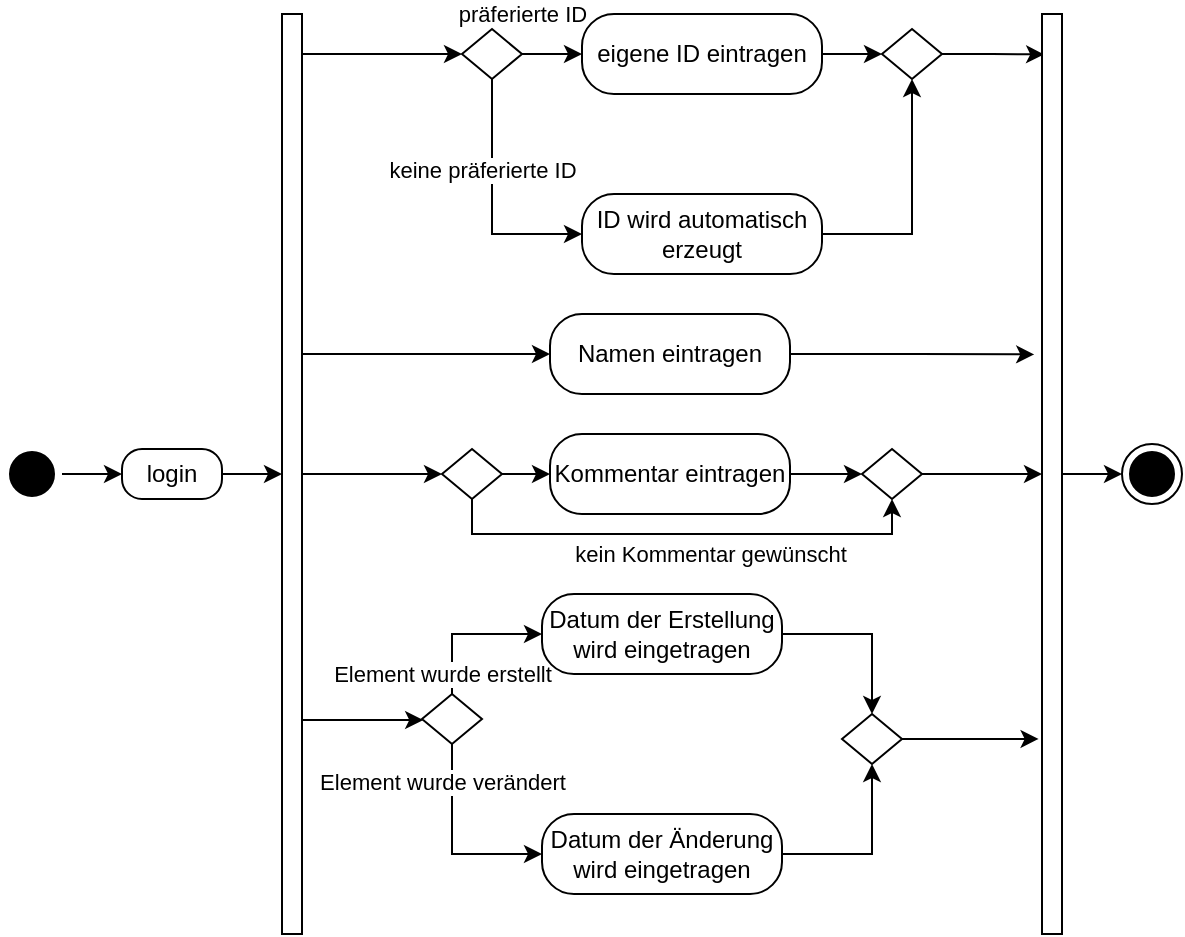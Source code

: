 <mxfile version="14.2.7" type="device"><diagram id="lDkbuQuPCYK_QfUw6AUC" name="Page-1"><mxGraphModel dx="1069" dy="563" grid="1" gridSize="10" guides="1" tooltips="1" connect="1" arrows="1" fold="1" page="1" pageScale="1" pageWidth="827" pageHeight="1169" math="0" shadow="0"><root><mxCell id="0"/><mxCell id="1" parent="0"/><mxCell id="2tlmPyKWDIU_9SgOC5Z9-1" style="edgeStyle=orthogonalEdgeStyle;rounded=0;orthogonalLoop=1;jettySize=auto;html=1;entryX=0;entryY=0.5;entryDx=0;entryDy=0;strokeColor=#000000;" edge="1" parent="1" source="2tlmPyKWDIU_9SgOC5Z9-2" target="2tlmPyKWDIU_9SgOC5Z9-4"><mxGeometry relative="1" as="geometry"/></mxCell><mxCell id="2tlmPyKWDIU_9SgOC5Z9-2" value="" style="ellipse;html=1;shape=startState;fillColor=#000000;" vertex="1" parent="1"><mxGeometry x="80" y="415" width="30" height="30" as="geometry"/></mxCell><mxCell id="2tlmPyKWDIU_9SgOC5Z9-63" style="edgeStyle=orthogonalEdgeStyle;rounded=0;orthogonalLoop=1;jettySize=auto;html=1;" edge="1" parent="1" source="2tlmPyKWDIU_9SgOC5Z9-4" target="2tlmPyKWDIU_9SgOC5Z9-19"><mxGeometry relative="1" as="geometry"/></mxCell><mxCell id="2tlmPyKWDIU_9SgOC5Z9-4" value="login" style="rounded=1;whiteSpace=wrap;html=1;arcSize=40;fontColor=#000000;fillColor=none;" vertex="1" parent="1"><mxGeometry x="140" y="417.5" width="50" height="25" as="geometry"/></mxCell><mxCell id="2tlmPyKWDIU_9SgOC5Z9-5" value="" style="ellipse;html=1;shape=endState;fillColor=#000000;" vertex="1" parent="1"><mxGeometry x="640" y="415" width="30" height="30" as="geometry"/></mxCell><mxCell id="2tlmPyKWDIU_9SgOC5Z9-31" style="edgeStyle=orthogonalEdgeStyle;rounded=0;orthogonalLoop=1;jettySize=auto;html=1;entryX=0;entryY=0.5;entryDx=0;entryDy=0;" edge="1" parent="1" source="2tlmPyKWDIU_9SgOC5Z9-19" target="2tlmPyKWDIU_9SgOC5Z9-24"><mxGeometry relative="1" as="geometry"><Array as="points"><mxPoint x="250" y="220"/><mxPoint x="250" y="220"/></Array></mxGeometry></mxCell><mxCell id="2tlmPyKWDIU_9SgOC5Z9-44" style="edgeStyle=orthogonalEdgeStyle;rounded=0;orthogonalLoop=1;jettySize=auto;html=1;entryX=0;entryY=0.5;entryDx=0;entryDy=0;" edge="1" parent="1" source="2tlmPyKWDIU_9SgOC5Z9-19" target="2tlmPyKWDIU_9SgOC5Z9-32"><mxGeometry relative="1" as="geometry"><Array as="points"><mxPoint x="260" y="370"/><mxPoint x="260" y="370"/></Array></mxGeometry></mxCell><mxCell id="2tlmPyKWDIU_9SgOC5Z9-45" style="edgeStyle=orthogonalEdgeStyle;rounded=0;orthogonalLoop=1;jettySize=auto;html=1;entryX=0;entryY=0.5;entryDx=0;entryDy=0;" edge="1" parent="1" source="2tlmPyKWDIU_9SgOC5Z9-19" target="2tlmPyKWDIU_9SgOC5Z9-37"><mxGeometry relative="1" as="geometry"/></mxCell><mxCell id="2tlmPyKWDIU_9SgOC5Z9-62" style="edgeStyle=orthogonalEdgeStyle;rounded=0;orthogonalLoop=1;jettySize=auto;html=1;" edge="1" parent="1" source="2tlmPyKWDIU_9SgOC5Z9-19" target="2tlmPyKWDIU_9SgOC5Z9-52"><mxGeometry relative="1" as="geometry"><Array as="points"><mxPoint x="250" y="553"/><mxPoint x="250" y="553"/></Array></mxGeometry></mxCell><mxCell id="2tlmPyKWDIU_9SgOC5Z9-19" value="" style="html=1;points=[];perimeter=orthogonalPerimeter;" vertex="1" parent="1"><mxGeometry x="220" y="200" width="10" height="460" as="geometry"/></mxCell><mxCell id="2tlmPyKWDIU_9SgOC5Z9-22" value="präferierte ID" style="edgeStyle=orthogonalEdgeStyle;rounded=0;orthogonalLoop=1;jettySize=auto;html=1;exitX=1;exitY=0.5;exitDx=0;exitDy=0;entryX=0;entryY=0.5;entryDx=0;entryDy=0;strokeColor=#000000;" edge="1" parent="1" source="2tlmPyKWDIU_9SgOC5Z9-24" target="2tlmPyKWDIU_9SgOC5Z9-26"><mxGeometry x="-1" y="20" relative="1" as="geometry"><mxPoint as="offset"/></mxGeometry></mxCell><mxCell id="2tlmPyKWDIU_9SgOC5Z9-23" value="keine präferierte ID" style="edgeStyle=orthogonalEdgeStyle;rounded=0;orthogonalLoop=1;jettySize=auto;html=1;entryX=0;entryY=0.5;entryDx=0;entryDy=0;strokeColor=#000000;" edge="1" parent="1" source="2tlmPyKWDIU_9SgOC5Z9-24" target="2tlmPyKWDIU_9SgOC5Z9-28"><mxGeometry x="-0.268" y="-5" relative="1" as="geometry"><Array as="points"><mxPoint x="325" y="310"/></Array><mxPoint as="offset"/></mxGeometry></mxCell><mxCell id="2tlmPyKWDIU_9SgOC5Z9-24" value="" style="rhombus;whiteSpace=wrap;html=1;fillColor=none;" vertex="1" parent="1"><mxGeometry x="310" y="207.5" width="30" height="25" as="geometry"/></mxCell><mxCell id="2tlmPyKWDIU_9SgOC5Z9-25" style="edgeStyle=orthogonalEdgeStyle;rounded=0;orthogonalLoop=1;jettySize=auto;html=1;entryX=0;entryY=0.5;entryDx=0;entryDy=0;strokeColor=#000000;" edge="1" parent="1" source="2tlmPyKWDIU_9SgOC5Z9-26" target="2tlmPyKWDIU_9SgOC5Z9-30"><mxGeometry relative="1" as="geometry"/></mxCell><mxCell id="2tlmPyKWDIU_9SgOC5Z9-26" value="eigene ID eintragen" style="rounded=1;whiteSpace=wrap;html=1;arcSize=40;fontColor=#000000;fillColor=none;" vertex="1" parent="1"><mxGeometry x="370" y="200" width="120" height="40" as="geometry"/></mxCell><mxCell id="2tlmPyKWDIU_9SgOC5Z9-27" style="edgeStyle=orthogonalEdgeStyle;rounded=0;orthogonalLoop=1;jettySize=auto;html=1;entryX=0.5;entryY=1;entryDx=0;entryDy=0;strokeColor=#000000;" edge="1" parent="1" source="2tlmPyKWDIU_9SgOC5Z9-28" target="2tlmPyKWDIU_9SgOC5Z9-30"><mxGeometry relative="1" as="geometry"/></mxCell><mxCell id="2tlmPyKWDIU_9SgOC5Z9-28" value="ID wird automatisch erzeugt" style="rounded=1;whiteSpace=wrap;html=1;arcSize=40;fontColor=#000000;fillColor=none;" vertex="1" parent="1"><mxGeometry x="370" y="290" width="120" height="40" as="geometry"/></mxCell><mxCell id="2tlmPyKWDIU_9SgOC5Z9-48" style="edgeStyle=orthogonalEdgeStyle;rounded=0;orthogonalLoop=1;jettySize=auto;html=1;entryX=0.107;entryY=0.044;entryDx=0;entryDy=0;entryPerimeter=0;" edge="1" parent="1" source="2tlmPyKWDIU_9SgOC5Z9-30" target="2tlmPyKWDIU_9SgOC5Z9-33"><mxGeometry relative="1" as="geometry"/></mxCell><mxCell id="2tlmPyKWDIU_9SgOC5Z9-30" value="" style="rhombus;whiteSpace=wrap;html=1;fillColor=none;" vertex="1" parent="1"><mxGeometry x="520" y="207.5" width="30" height="25" as="geometry"/></mxCell><mxCell id="2tlmPyKWDIU_9SgOC5Z9-47" style="edgeStyle=orthogonalEdgeStyle;rounded=0;orthogonalLoop=1;jettySize=auto;html=1;entryX=-0.39;entryY=0.37;entryDx=0;entryDy=0;entryPerimeter=0;" edge="1" parent="1" source="2tlmPyKWDIU_9SgOC5Z9-32" target="2tlmPyKWDIU_9SgOC5Z9-33"><mxGeometry relative="1" as="geometry"/></mxCell><mxCell id="2tlmPyKWDIU_9SgOC5Z9-32" value="Namen eintragen" style="rounded=1;whiteSpace=wrap;html=1;arcSize=40;fontColor=#000000;fillColor=none;" vertex="1" parent="1"><mxGeometry x="354" y="350" width="120" height="40" as="geometry"/></mxCell><mxCell id="2tlmPyKWDIU_9SgOC5Z9-64" style="edgeStyle=orthogonalEdgeStyle;rounded=0;orthogonalLoop=1;jettySize=auto;html=1;entryX=0;entryY=0.5;entryDx=0;entryDy=0;" edge="1" parent="1" source="2tlmPyKWDIU_9SgOC5Z9-33" target="2tlmPyKWDIU_9SgOC5Z9-5"><mxGeometry relative="1" as="geometry"/></mxCell><mxCell id="2tlmPyKWDIU_9SgOC5Z9-33" value="" style="html=1;points=[];perimeter=orthogonalPerimeter;" vertex="1" parent="1"><mxGeometry x="600" y="200" width="10" height="460" as="geometry"/></mxCell><mxCell id="2tlmPyKWDIU_9SgOC5Z9-35" value="" style="edgeStyle=orthogonalEdgeStyle;rounded=0;orthogonalLoop=1;jettySize=auto;html=1;exitX=1;exitY=0.5;exitDx=0;exitDy=0;entryX=0;entryY=0.5;entryDx=0;entryDy=0;strokeColor=#000000;" edge="1" parent="1" source="2tlmPyKWDIU_9SgOC5Z9-37" target="2tlmPyKWDIU_9SgOC5Z9-39"><mxGeometry x="-1" y="20" relative="1" as="geometry"><mxPoint as="offset"/></mxGeometry></mxCell><mxCell id="2tlmPyKWDIU_9SgOC5Z9-36" value="kein Kommentar gewünscht" style="edgeStyle=orthogonalEdgeStyle;rounded=0;orthogonalLoop=1;jettySize=auto;html=1;entryX=0.5;entryY=1;entryDx=0;entryDy=0;strokeColor=#000000;" edge="1" parent="1" source="2tlmPyKWDIU_9SgOC5Z9-37" target="2tlmPyKWDIU_9SgOC5Z9-43"><mxGeometry x="0.11" y="-10" relative="1" as="geometry"><Array as="points"><mxPoint x="315" y="460"/><mxPoint x="525" y="460"/></Array><mxPoint as="offset"/><mxPoint x="360.0" y="520" as="targetPoint"/></mxGeometry></mxCell><mxCell id="2tlmPyKWDIU_9SgOC5Z9-37" value="" style="rhombus;whiteSpace=wrap;html=1;fillColor=none;" vertex="1" parent="1"><mxGeometry x="300" y="417.5" width="30" height="25" as="geometry"/></mxCell><mxCell id="2tlmPyKWDIU_9SgOC5Z9-38" style="edgeStyle=orthogonalEdgeStyle;rounded=0;orthogonalLoop=1;jettySize=auto;html=1;entryX=0;entryY=0.5;entryDx=0;entryDy=0;strokeColor=#000000;" edge="1" parent="1" source="2tlmPyKWDIU_9SgOC5Z9-39" target="2tlmPyKWDIU_9SgOC5Z9-43"><mxGeometry relative="1" as="geometry"/></mxCell><mxCell id="2tlmPyKWDIU_9SgOC5Z9-39" value="Kommentar eintragen" style="rounded=1;whiteSpace=wrap;html=1;arcSize=40;fontColor=#000000;fillColor=none;" vertex="1" parent="1"><mxGeometry x="354" y="410" width="120" height="40" as="geometry"/></mxCell><mxCell id="2tlmPyKWDIU_9SgOC5Z9-49" style="edgeStyle=orthogonalEdgeStyle;rounded=0;orthogonalLoop=1;jettySize=auto;html=1;" edge="1" parent="1" source="2tlmPyKWDIU_9SgOC5Z9-43" target="2tlmPyKWDIU_9SgOC5Z9-33"><mxGeometry relative="1" as="geometry"/></mxCell><mxCell id="2tlmPyKWDIU_9SgOC5Z9-43" value="" style="rhombus;whiteSpace=wrap;html=1;fillColor=none;" vertex="1" parent="1"><mxGeometry x="510" y="417.5" width="30" height="25" as="geometry"/></mxCell><mxCell id="2tlmPyKWDIU_9SgOC5Z9-51" value="Element wurde verändert" style="edgeStyle=orthogonalEdgeStyle;rounded=0;orthogonalLoop=1;jettySize=auto;html=1;entryX=0;entryY=0.5;entryDx=0;entryDy=0;strokeColor=#000000;" edge="1" parent="1" source="2tlmPyKWDIU_9SgOC5Z9-52" target="2tlmPyKWDIU_9SgOC5Z9-56"><mxGeometry x="-0.625" y="-5" relative="1" as="geometry"><Array as="points"><mxPoint x="305" y="620"/></Array><mxPoint as="offset"/></mxGeometry></mxCell><mxCell id="2tlmPyKWDIU_9SgOC5Z9-59" value="Element wurde erstellt" style="edgeStyle=orthogonalEdgeStyle;rounded=0;orthogonalLoop=1;jettySize=auto;html=1;entryX=0;entryY=0.5;entryDx=0;entryDy=0;" edge="1" parent="1" source="2tlmPyKWDIU_9SgOC5Z9-52" target="2tlmPyKWDIU_9SgOC5Z9-54"><mxGeometry x="-0.733" y="5" relative="1" as="geometry"><Array as="points"><mxPoint x="305" y="510"/></Array><mxPoint as="offset"/></mxGeometry></mxCell><mxCell id="2tlmPyKWDIU_9SgOC5Z9-52" value="" style="rhombus;whiteSpace=wrap;html=1;fillColor=none;" vertex="1" parent="1"><mxGeometry x="290" y="540" width="30" height="25" as="geometry"/></mxCell><mxCell id="2tlmPyKWDIU_9SgOC5Z9-60" style="edgeStyle=orthogonalEdgeStyle;rounded=0;orthogonalLoop=1;jettySize=auto;html=1;entryX=0.5;entryY=0;entryDx=0;entryDy=0;" edge="1" parent="1" source="2tlmPyKWDIU_9SgOC5Z9-54" target="2tlmPyKWDIU_9SgOC5Z9-58"><mxGeometry relative="1" as="geometry"/></mxCell><mxCell id="2tlmPyKWDIU_9SgOC5Z9-54" value="Datum der Erstellung wird eingetragen" style="rounded=1;whiteSpace=wrap;html=1;arcSize=40;fontColor=#000000;fillColor=none;" vertex="1" parent="1"><mxGeometry x="350" y="490" width="120" height="40" as="geometry"/></mxCell><mxCell id="2tlmPyKWDIU_9SgOC5Z9-55" style="edgeStyle=orthogonalEdgeStyle;rounded=0;orthogonalLoop=1;jettySize=auto;html=1;entryX=0.5;entryY=1;entryDx=0;entryDy=0;strokeColor=#000000;" edge="1" parent="1" source="2tlmPyKWDIU_9SgOC5Z9-56" target="2tlmPyKWDIU_9SgOC5Z9-58"><mxGeometry relative="1" as="geometry"/></mxCell><mxCell id="2tlmPyKWDIU_9SgOC5Z9-56" value="Datum der Änderung wird eingetragen" style="rounded=1;whiteSpace=wrap;html=1;arcSize=40;fontColor=#000000;fillColor=none;" vertex="1" parent="1"><mxGeometry x="350" y="600" width="120" height="40" as="geometry"/></mxCell><mxCell id="2tlmPyKWDIU_9SgOC5Z9-61" style="edgeStyle=orthogonalEdgeStyle;rounded=0;orthogonalLoop=1;jettySize=auto;html=1;entryX=-0.169;entryY=0.788;entryDx=0;entryDy=0;entryPerimeter=0;" edge="1" parent="1" source="2tlmPyKWDIU_9SgOC5Z9-58" target="2tlmPyKWDIU_9SgOC5Z9-33"><mxGeometry relative="1" as="geometry"/></mxCell><mxCell id="2tlmPyKWDIU_9SgOC5Z9-58" value="" style="rhombus;whiteSpace=wrap;html=1;fillColor=none;" vertex="1" parent="1"><mxGeometry x="500" y="550" width="30" height="25" as="geometry"/></mxCell></root></mxGraphModel></diagram></mxfile>